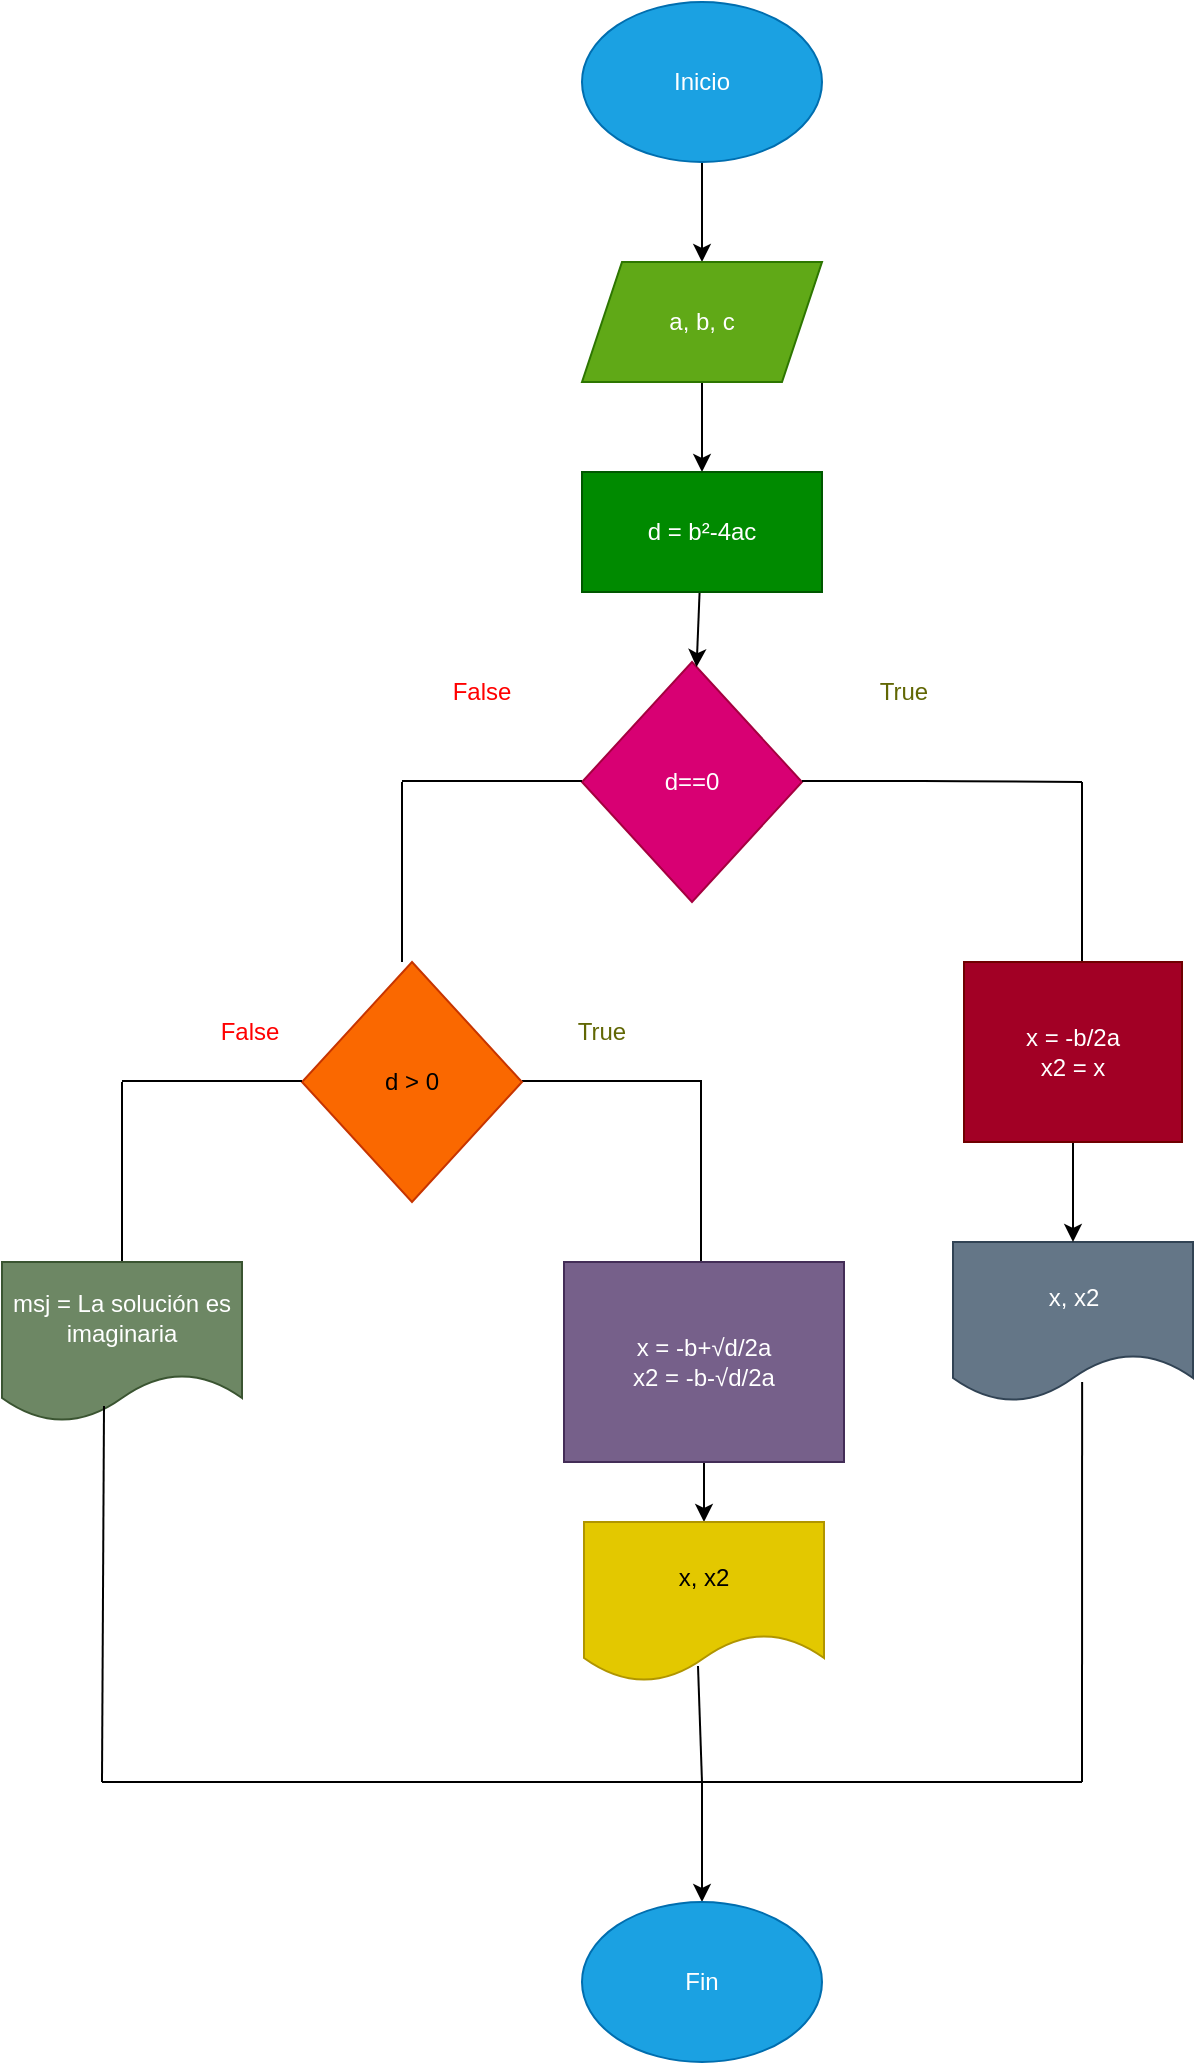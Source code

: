 <mxfile>
    <diagram id="BGRJSG3HdUV31kR-1Zbh" name="Página-1">
        <mxGraphModel dx="662" dy="-907" grid="1" gridSize="10" guides="1" tooltips="1" connect="1" arrows="1" fold="1" page="1" pageScale="1" pageWidth="827" pageHeight="1169" math="0" shadow="0">
            <root>
                <mxCell id="0"/>
                <mxCell id="1" parent="0"/>
                <mxCell id="29" value="" style="edgeStyle=none;html=1;" edge="1" parent="1" source="30" target="32">
                    <mxGeometry relative="1" as="geometry"/>
                </mxCell>
                <mxCell id="30" value="Inicio" style="ellipse;whiteSpace=wrap;html=1;fillColor=#1ba1e2;fontColor=#ffffff;strokeColor=#006EAF;" vertex="1" parent="1">
                    <mxGeometry x="580" y="1260" width="120" height="80" as="geometry"/>
                </mxCell>
                <mxCell id="31" value="" style="edgeStyle=none;html=1;" edge="1" parent="1" source="32">
                    <mxGeometry relative="1" as="geometry">
                        <mxPoint x="640" y="1495" as="targetPoint"/>
                    </mxGeometry>
                </mxCell>
                <mxCell id="32" value="a, b, c" style="shape=parallelogram;perimeter=parallelogramPerimeter;whiteSpace=wrap;html=1;fixedSize=1;fillColor=#60a917;fontColor=#ffffff;strokeColor=#2D7600;" vertex="1" parent="1">
                    <mxGeometry x="580" y="1390" width="120" height="60" as="geometry"/>
                </mxCell>
                <mxCell id="33" value="d==0" style="rhombus;whiteSpace=wrap;html=1;fillColor=#d80073;fontColor=#ffffff;strokeColor=#A50040;" vertex="1" parent="1">
                    <mxGeometry x="580" y="1590" width="110" height="120" as="geometry"/>
                </mxCell>
                <mxCell id="34" value="" style="endArrow=none;html=1;" edge="1" parent="1">
                    <mxGeometry width="50" height="50" relative="1" as="geometry">
                        <mxPoint x="830" y="1650" as="sourcePoint"/>
                        <mxPoint x="830" y="1740" as="targetPoint"/>
                    </mxGeometry>
                </mxCell>
                <mxCell id="35" value="" style="endArrow=none;html=1;exitX=1;exitY=0.5;exitDx=0;exitDy=0;" edge="1" parent="1">
                    <mxGeometry width="50" height="50" relative="1" as="geometry">
                        <mxPoint x="690" y="1649.5" as="sourcePoint"/>
                        <mxPoint x="830" y="1650" as="targetPoint"/>
                        <Array as="points">
                            <mxPoint x="760" y="1649.5"/>
                        </Array>
                    </mxGeometry>
                </mxCell>
                <mxCell id="36" value="" style="endArrow=none;html=1;" edge="1" parent="1">
                    <mxGeometry width="50" height="50" relative="1" as="geometry">
                        <mxPoint x="490" y="1650" as="sourcePoint"/>
                        <mxPoint x="490" y="1740" as="targetPoint"/>
                    </mxGeometry>
                </mxCell>
                <mxCell id="37" value="x, x2" style="shape=document;whiteSpace=wrap;html=1;boundedLbl=1;fillColor=#647687;fontColor=#ffffff;strokeColor=#314354;" vertex="1" parent="1">
                    <mxGeometry x="765.5" y="1880" width="120" height="80" as="geometry"/>
                </mxCell>
                <mxCell id="38" value="&lt;font color=&quot;#ff0000&quot;&gt;False&lt;/font&gt;" style="text;html=1;strokeColor=none;fillColor=none;align=center;verticalAlign=middle;whiteSpace=wrap;rounded=0;" vertex="1" parent="1">
                    <mxGeometry x="500" y="1590" width="60" height="30" as="geometry"/>
                </mxCell>
                <mxCell id="39" value="" style="endArrow=none;html=1;exitX=1;exitY=0.5;exitDx=0;exitDy=0;" edge="1" parent="1">
                    <mxGeometry width="50" height="50" relative="1" as="geometry">
                        <mxPoint x="550" y="1799.5" as="sourcePoint"/>
                        <mxPoint x="640" y="1799.5" as="targetPoint"/>
                    </mxGeometry>
                </mxCell>
                <mxCell id="40" value="" style="endArrow=none;html=1;" edge="1" parent="1">
                    <mxGeometry width="50" height="50" relative="1" as="geometry">
                        <mxPoint x="639.5" y="1800" as="sourcePoint"/>
                        <mxPoint x="639.5" y="1890" as="targetPoint"/>
                    </mxGeometry>
                </mxCell>
                <mxCell id="41" value="" style="edgeStyle=none;html=1;" edge="1" parent="1" source="42" target="51">
                    <mxGeometry relative="1" as="geometry"/>
                </mxCell>
                <mxCell id="42" value="x = -b+√d/2a&lt;br&gt;x2 = -b-√d/2a" style="rounded=0;whiteSpace=wrap;html=1;fillColor=#76608a;fontColor=#ffffff;strokeColor=#432D57;" vertex="1" parent="1">
                    <mxGeometry x="571" y="1890" width="140" height="100" as="geometry"/>
                </mxCell>
                <mxCell id="43" value="" style="edgeStyle=none;html=1;" edge="1" parent="1" target="33">
                    <mxGeometry relative="1" as="geometry">
                        <mxPoint x="638.8" y="1555" as="sourcePoint"/>
                    </mxGeometry>
                </mxCell>
                <mxCell id="44" value="" style="endArrow=none;html=1;exitX=1;exitY=0.5;exitDx=0;exitDy=0;" edge="1" parent="1">
                    <mxGeometry width="50" height="50" relative="1" as="geometry">
                        <mxPoint x="490" y="1649.5" as="sourcePoint"/>
                        <mxPoint x="580" y="1649.5" as="targetPoint"/>
                        <Array as="points">
                            <mxPoint x="560" y="1649.5"/>
                        </Array>
                    </mxGeometry>
                </mxCell>
                <mxCell id="45" value="d &amp;gt; 0" style="rhombus;whiteSpace=wrap;html=1;fillColor=#fa6800;fontColor=#000000;strokeColor=#C73500;" vertex="1" parent="1">
                    <mxGeometry x="440" y="1740" width="110" height="120" as="geometry"/>
                </mxCell>
                <mxCell id="46" value="d = b²-4ac" style="rounded=0;whiteSpace=wrap;html=1;fillColor=#008a00;fontColor=#ffffff;strokeColor=#005700;" vertex="1" parent="1">
                    <mxGeometry x="580" y="1495" width="120" height="60" as="geometry"/>
                </mxCell>
                <mxCell id="47" value="" style="endArrow=none;html=1;exitX=1;exitY=0.5;exitDx=0;exitDy=0;" edge="1" parent="1">
                    <mxGeometry width="50" height="50" relative="1" as="geometry">
                        <mxPoint x="350" y="1799.5" as="sourcePoint"/>
                        <mxPoint x="440" y="1799.5" as="targetPoint"/>
                    </mxGeometry>
                </mxCell>
                <mxCell id="48" value="" style="endArrow=none;html=1;" edge="1" parent="1">
                    <mxGeometry width="50" height="50" relative="1" as="geometry">
                        <mxPoint x="350" y="1800" as="sourcePoint"/>
                        <mxPoint x="350" y="1890" as="targetPoint"/>
                    </mxGeometry>
                </mxCell>
                <mxCell id="49" value="" style="edgeStyle=none;html=1;" edge="1" parent="1" source="50" target="37">
                    <mxGeometry relative="1" as="geometry"/>
                </mxCell>
                <mxCell id="50" value="x = -b/2a&lt;br&gt;x2 = x" style="rounded=0;whiteSpace=wrap;html=1;fillColor=#a20025;fontColor=#ffffff;strokeColor=#6F0000;" vertex="1" parent="1">
                    <mxGeometry x="771" y="1740" width="109" height="90" as="geometry"/>
                </mxCell>
                <mxCell id="51" value="x, x2" style="shape=document;whiteSpace=wrap;html=1;boundedLbl=1;rounded=0;fillColor=#e3c800;fontColor=#000000;strokeColor=#B09500;" vertex="1" parent="1">
                    <mxGeometry x="581" y="2020" width="120" height="80" as="geometry"/>
                </mxCell>
                <mxCell id="52" value="msj = La solución es imaginaria" style="shape=document;whiteSpace=wrap;html=1;boundedLbl=1;rounded=0;fillColor=#6d8764;fontColor=#ffffff;strokeColor=#3A5431;" vertex="1" parent="1">
                    <mxGeometry x="290" y="1890" width="120" height="80" as="geometry"/>
                </mxCell>
                <mxCell id="53" value="" style="endArrow=none;html=1;exitX=0.425;exitY=0.9;exitDx=0;exitDy=0;exitPerimeter=0;" edge="1" parent="1" source="52">
                    <mxGeometry width="50" height="50" relative="1" as="geometry">
                        <mxPoint x="600" y="1940" as="sourcePoint"/>
                        <mxPoint x="340" y="2150" as="targetPoint"/>
                    </mxGeometry>
                </mxCell>
                <mxCell id="54" value="" style="endArrow=none;html=1;" edge="1" parent="1">
                    <mxGeometry width="50" height="50" relative="1" as="geometry">
                        <mxPoint x="340" y="2150" as="sourcePoint"/>
                        <mxPoint x="830" y="2150" as="targetPoint"/>
                    </mxGeometry>
                </mxCell>
                <mxCell id="55" value="" style="endArrow=none;html=1;entryX=0.538;entryY=0.875;entryDx=0;entryDy=0;entryPerimeter=0;" edge="1" parent="1" target="37">
                    <mxGeometry width="50" height="50" relative="1" as="geometry">
                        <mxPoint x="830" y="2150" as="sourcePoint"/>
                        <mxPoint x="830" y="2060" as="targetPoint"/>
                    </mxGeometry>
                </mxCell>
                <mxCell id="56" value="" style="endArrow=none;html=1;exitX=0.475;exitY=0.9;exitDx=0;exitDy=0;exitPerimeter=0;" edge="1" parent="1" source="51">
                    <mxGeometry width="50" height="50" relative="1" as="geometry">
                        <mxPoint x="600" y="2100" as="sourcePoint"/>
                        <mxPoint x="640" y="2150" as="targetPoint"/>
                    </mxGeometry>
                </mxCell>
                <mxCell id="57" value="" style="endArrow=classic;html=1;" edge="1" parent="1">
                    <mxGeometry width="50" height="50" relative="1" as="geometry">
                        <mxPoint x="640" y="2150" as="sourcePoint"/>
                        <mxPoint x="640" y="2210" as="targetPoint"/>
                        <Array as="points"/>
                    </mxGeometry>
                </mxCell>
                <mxCell id="58" value="Fin" style="ellipse;whiteSpace=wrap;html=1;fillColor=#1ba1e2;fontColor=#ffffff;strokeColor=#006EAF;" vertex="1" parent="1">
                    <mxGeometry x="580" y="2210" width="120" height="80" as="geometry"/>
                </mxCell>
                <mxCell id="59" value="&lt;font color=&quot;#616704&quot;&gt;True&lt;/font&gt;" style="text;html=1;strokeColor=none;fillColor=none;align=center;verticalAlign=middle;whiteSpace=wrap;rounded=0;" vertex="1" parent="1">
                    <mxGeometry x="711" y="1590" width="60" height="30" as="geometry"/>
                </mxCell>
                <mxCell id="60" value="&lt;font color=&quot;#616704&quot;&gt;True&lt;/font&gt;" style="text;html=1;strokeColor=none;fillColor=none;align=center;verticalAlign=middle;whiteSpace=wrap;rounded=0;" vertex="1" parent="1">
                    <mxGeometry x="560" y="1760" width="60" height="30" as="geometry"/>
                </mxCell>
                <mxCell id="61" value="&lt;font color=&quot;#ff0000&quot;&gt;False&lt;/font&gt;" style="text;html=1;strokeColor=none;fillColor=none;align=center;verticalAlign=middle;whiteSpace=wrap;rounded=0;" vertex="1" parent="1">
                    <mxGeometry x="384" y="1760" width="60" height="30" as="geometry"/>
                </mxCell>
            </root>
        </mxGraphModel>
    </diagram>
</mxfile>